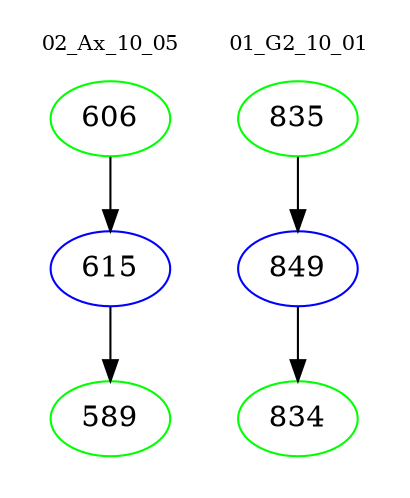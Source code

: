 digraph{
subgraph cluster_0 {
color = white
label = "02_Ax_10_05";
fontsize=10;
T0_606 [label="606", color="green"]
T0_606 -> T0_615 [color="black"]
T0_615 [label="615", color="blue"]
T0_615 -> T0_589 [color="black"]
T0_589 [label="589", color="green"]
}
subgraph cluster_1 {
color = white
label = "01_G2_10_01";
fontsize=10;
T1_835 [label="835", color="green"]
T1_835 -> T1_849 [color="black"]
T1_849 [label="849", color="blue"]
T1_849 -> T1_834 [color="black"]
T1_834 [label="834", color="green"]
}
}
